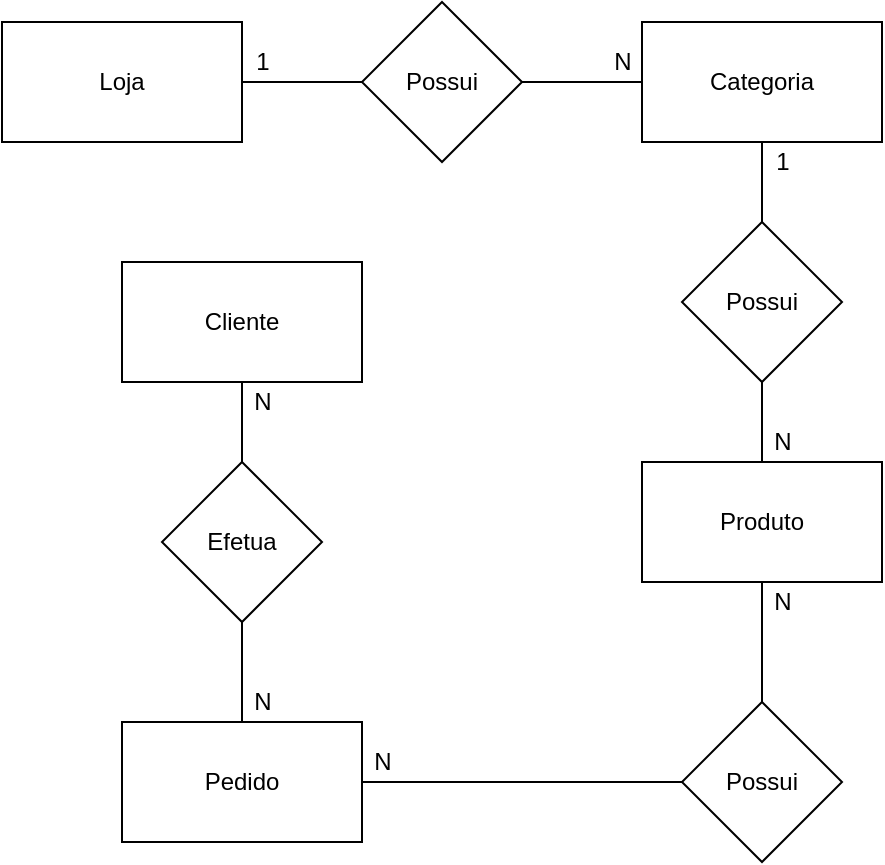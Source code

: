 <mxfile version="14.4.2" type="device"><diagram id="xc13ysBXOk5K_RxBR08f" name="Page-1"><mxGraphModel dx="868" dy="482" grid="1" gridSize="10" guides="1" tooltips="1" connect="1" arrows="1" fold="1" page="1" pageScale="1" pageWidth="827" pageHeight="1169" math="0" shadow="0"><root><mxCell id="0"/><mxCell id="1" parent="0"/><mxCell id="cStPDSznvzUh--IbSuSA-7" style="edgeStyle=orthogonalEdgeStyle;rounded=0;orthogonalLoop=1;jettySize=auto;html=1;entryX=0;entryY=0.5;entryDx=0;entryDy=0;endArrow=none;endFill=0;" edge="1" parent="1" source="cStPDSznvzUh--IbSuSA-1" target="cStPDSznvzUh--IbSuSA-6"><mxGeometry relative="1" as="geometry"/></mxCell><mxCell id="cStPDSznvzUh--IbSuSA-1" value="Loja" style="rounded=0;whiteSpace=wrap;html=1;" vertex="1" parent="1"><mxGeometry x="20" y="80" width="120" height="60" as="geometry"/></mxCell><mxCell id="cStPDSznvzUh--IbSuSA-2" value="Categoria" style="rounded=0;whiteSpace=wrap;html=1;" vertex="1" parent="1"><mxGeometry x="340" y="80" width="120" height="60" as="geometry"/></mxCell><mxCell id="cStPDSznvzUh--IbSuSA-3" value="Produto" style="rounded=0;whiteSpace=wrap;html=1;" vertex="1" parent="1"><mxGeometry x="340" y="300" width="120" height="60" as="geometry"/></mxCell><mxCell id="cStPDSznvzUh--IbSuSA-4" value="Cliente" style="rounded=0;whiteSpace=wrap;html=1;" vertex="1" parent="1"><mxGeometry x="80" y="200" width="120" height="60" as="geometry"/></mxCell><mxCell id="cStPDSznvzUh--IbSuSA-17" style="edgeStyle=orthogonalEdgeStyle;rounded=0;orthogonalLoop=1;jettySize=auto;html=1;entryX=0;entryY=0.5;entryDx=0;entryDy=0;endArrow=none;endFill=0;" edge="1" parent="1" source="cStPDSznvzUh--IbSuSA-5" target="cStPDSznvzUh--IbSuSA-15"><mxGeometry relative="1" as="geometry"/></mxCell><mxCell id="cStPDSznvzUh--IbSuSA-5" value="Pedido" style="rounded=0;whiteSpace=wrap;html=1;" vertex="1" parent="1"><mxGeometry x="80" y="430" width="120" height="60" as="geometry"/></mxCell><mxCell id="cStPDSznvzUh--IbSuSA-8" style="edgeStyle=orthogonalEdgeStyle;rounded=0;orthogonalLoop=1;jettySize=auto;html=1;entryX=0;entryY=0.5;entryDx=0;entryDy=0;endArrow=none;endFill=0;" edge="1" parent="1" source="cStPDSznvzUh--IbSuSA-6" target="cStPDSznvzUh--IbSuSA-2"><mxGeometry relative="1" as="geometry"/></mxCell><mxCell id="cStPDSznvzUh--IbSuSA-6" value="Possui" style="rhombus;whiteSpace=wrap;html=1;" vertex="1" parent="1"><mxGeometry x="200" y="70" width="80" height="80" as="geometry"/></mxCell><mxCell id="cStPDSznvzUh--IbSuSA-10" style="edgeStyle=orthogonalEdgeStyle;rounded=0;orthogonalLoop=1;jettySize=auto;html=1;entryX=0.5;entryY=1;entryDx=0;entryDy=0;endArrow=none;endFill=0;" edge="1" parent="1" source="cStPDSznvzUh--IbSuSA-9" target="cStPDSznvzUh--IbSuSA-2"><mxGeometry relative="1" as="geometry"/></mxCell><mxCell id="cStPDSznvzUh--IbSuSA-11" style="edgeStyle=orthogonalEdgeStyle;rounded=0;orthogonalLoop=1;jettySize=auto;html=1;entryX=0.5;entryY=0;entryDx=0;entryDy=0;endArrow=none;endFill=0;" edge="1" parent="1" source="cStPDSznvzUh--IbSuSA-9" target="cStPDSznvzUh--IbSuSA-3"><mxGeometry relative="1" as="geometry"/></mxCell><mxCell id="cStPDSznvzUh--IbSuSA-9" value="Possui" style="rhombus;whiteSpace=wrap;html=1;" vertex="1" parent="1"><mxGeometry x="360" y="180" width="80" height="80" as="geometry"/></mxCell><mxCell id="cStPDSznvzUh--IbSuSA-13" style="edgeStyle=orthogonalEdgeStyle;rounded=0;orthogonalLoop=1;jettySize=auto;html=1;entryX=0.5;entryY=1;entryDx=0;entryDy=0;endArrow=none;endFill=0;" edge="1" parent="1" source="cStPDSznvzUh--IbSuSA-12" target="cStPDSznvzUh--IbSuSA-4"><mxGeometry relative="1" as="geometry"/></mxCell><mxCell id="cStPDSznvzUh--IbSuSA-14" style="edgeStyle=orthogonalEdgeStyle;rounded=0;orthogonalLoop=1;jettySize=auto;html=1;entryX=0.5;entryY=0;entryDx=0;entryDy=0;endArrow=none;endFill=0;" edge="1" parent="1" source="cStPDSznvzUh--IbSuSA-12" target="cStPDSznvzUh--IbSuSA-5"><mxGeometry relative="1" as="geometry"/></mxCell><mxCell id="cStPDSznvzUh--IbSuSA-12" value="Efetua" style="rhombus;whiteSpace=wrap;html=1;" vertex="1" parent="1"><mxGeometry x="100" y="300" width="80" height="80" as="geometry"/></mxCell><mxCell id="cStPDSznvzUh--IbSuSA-18" style="edgeStyle=orthogonalEdgeStyle;rounded=0;orthogonalLoop=1;jettySize=auto;html=1;entryX=0.5;entryY=1;entryDx=0;entryDy=0;endArrow=none;endFill=0;" edge="1" parent="1" source="cStPDSznvzUh--IbSuSA-15" target="cStPDSznvzUh--IbSuSA-3"><mxGeometry relative="1" as="geometry"/></mxCell><mxCell id="cStPDSznvzUh--IbSuSA-15" value="Possui" style="rhombus;whiteSpace=wrap;html=1;" vertex="1" parent="1"><mxGeometry x="360" y="420" width="80" height="80" as="geometry"/></mxCell><mxCell id="cStPDSznvzUh--IbSuSA-19" value="N" style="text;html=1;align=center;verticalAlign=middle;resizable=0;points=[];autosize=1;" vertex="1" parent="1"><mxGeometry x="320" y="90" width="20" height="20" as="geometry"/></mxCell><mxCell id="cStPDSznvzUh--IbSuSA-20" value="1" style="text;html=1;align=center;verticalAlign=middle;resizable=0;points=[];autosize=1;" vertex="1" parent="1"><mxGeometry x="140" y="90" width="20" height="20" as="geometry"/></mxCell><mxCell id="cStPDSznvzUh--IbSuSA-21" value="1" style="text;html=1;align=center;verticalAlign=middle;resizable=0;points=[];autosize=1;" vertex="1" parent="1"><mxGeometry x="400" y="140" width="20" height="20" as="geometry"/></mxCell><mxCell id="cStPDSznvzUh--IbSuSA-22" value="N" style="text;html=1;align=center;verticalAlign=middle;resizable=0;points=[];autosize=1;" vertex="1" parent="1"><mxGeometry x="400" y="280" width="20" height="20" as="geometry"/></mxCell><mxCell id="cStPDSznvzUh--IbSuSA-24" value="N" style="text;html=1;align=center;verticalAlign=middle;resizable=0;points=[];autosize=1;" vertex="1" parent="1"><mxGeometry x="140" y="260" width="20" height="20" as="geometry"/></mxCell><mxCell id="cStPDSznvzUh--IbSuSA-25" value="N" style="text;html=1;align=center;verticalAlign=middle;resizable=0;points=[];autosize=1;" vertex="1" parent="1"><mxGeometry x="140" y="410" width="20" height="20" as="geometry"/></mxCell><mxCell id="cStPDSznvzUh--IbSuSA-26" value="N" style="text;html=1;align=center;verticalAlign=middle;resizable=0;points=[];autosize=1;" vertex="1" parent="1"><mxGeometry x="200" y="440" width="20" height="20" as="geometry"/></mxCell><mxCell id="cStPDSznvzUh--IbSuSA-27" value="N" style="text;html=1;align=center;verticalAlign=middle;resizable=0;points=[];autosize=1;" vertex="1" parent="1"><mxGeometry x="400" y="360" width="20" height="20" as="geometry"/></mxCell></root></mxGraphModel></diagram></mxfile>